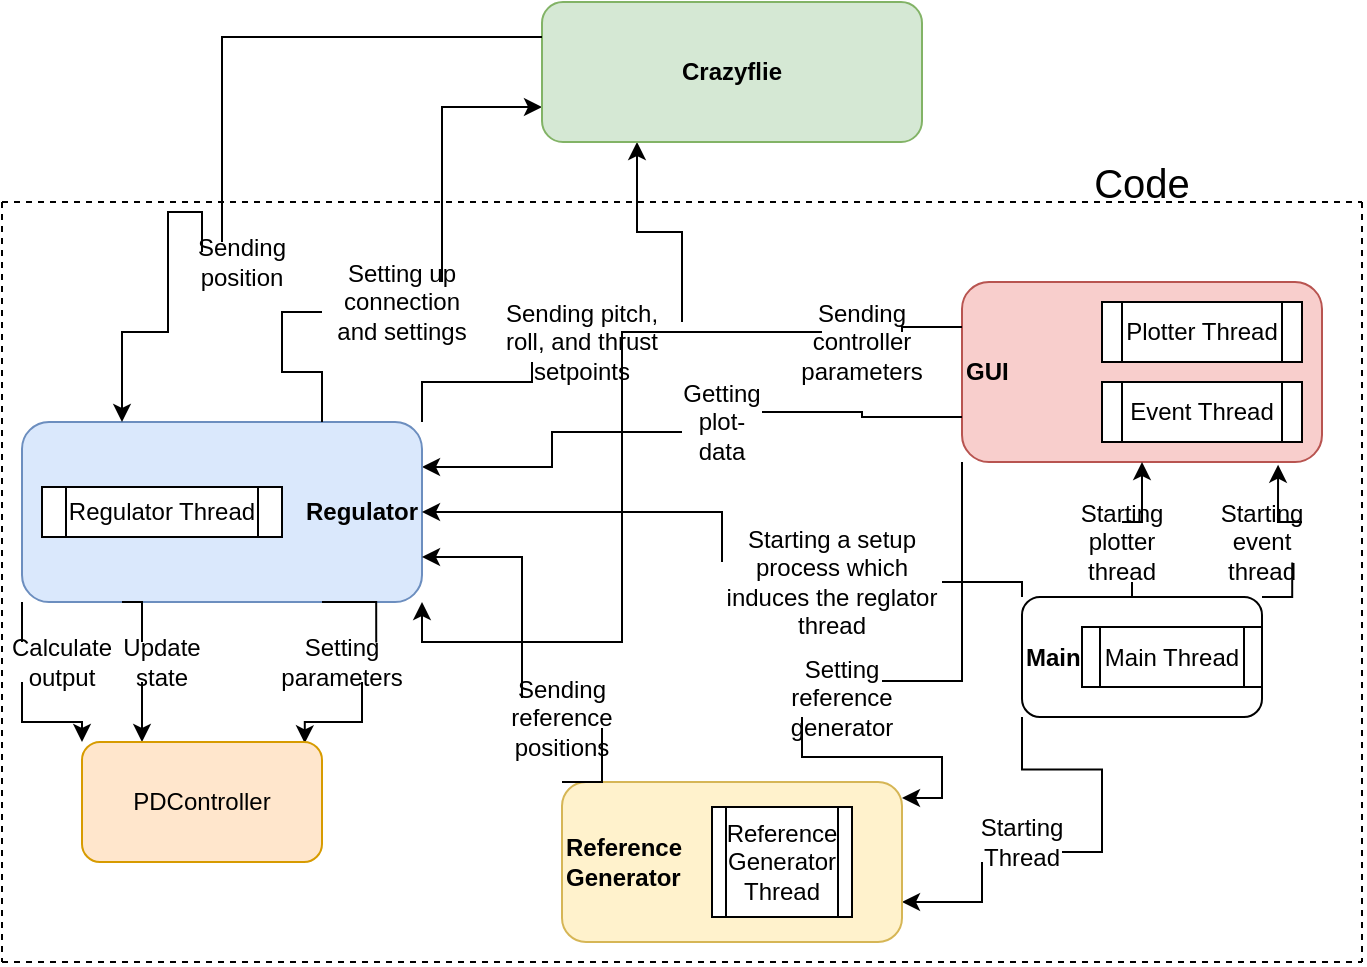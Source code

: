<mxfile version="14.6.9" type="github">
  <diagram id="C5RBs43oDa-KdzZeNtuy" name="Page-1">
    <mxGraphModel dx="782" dy="1606" grid="1" gridSize="10" guides="1" tooltips="1" connect="1" arrows="1" fold="1" page="1" pageScale="1" pageWidth="827" pageHeight="1169" math="0" shadow="0">
      <root>
        <mxCell id="WIyWlLk6GJQsqaUBKTNV-0" />
        <mxCell id="WIyWlLk6GJQsqaUBKTNV-1" parent="WIyWlLk6GJQsqaUBKTNV-0" />
        <mxCell id="HP9yCGofDi-nLFGb6gz2-20" style="edgeStyle=orthogonalEdgeStyle;rounded=0;orthogonalLoop=1;jettySize=auto;html=1;exitX=0;exitY=0.25;exitDx=0;exitDy=0;entryX=1;entryY=1;entryDx=0;entryDy=0;startArrow=none;" edge="1" parent="WIyWlLk6GJQsqaUBKTNV-1" source="HP9yCGofDi-nLFGb6gz2-21" target="HP9yCGofDi-nLFGb6gz2-4">
          <mxGeometry relative="1" as="geometry" />
        </mxCell>
        <mxCell id="HP9yCGofDi-nLFGb6gz2-62" style="edgeStyle=orthogonalEdgeStyle;rounded=0;orthogonalLoop=1;jettySize=auto;html=1;exitX=0;exitY=0.75;exitDx=0;exitDy=0;entryX=1;entryY=0.25;entryDx=0;entryDy=0;startArrow=none;" edge="1" parent="WIyWlLk6GJQsqaUBKTNV-1" source="HP9yCGofDi-nLFGb6gz2-63" target="HP9yCGofDi-nLFGb6gz2-4">
          <mxGeometry relative="1" as="geometry" />
        </mxCell>
        <mxCell id="HP9yCGofDi-nLFGb6gz2-65" style="edgeStyle=orthogonalEdgeStyle;rounded=0;orthogonalLoop=1;jettySize=auto;html=1;exitX=0;exitY=1;exitDx=0;exitDy=0;entryX=1;entryY=0.1;entryDx=0;entryDy=0;entryPerimeter=0;startArrow=none;" edge="1" parent="WIyWlLk6GJQsqaUBKTNV-1" source="HP9yCGofDi-nLFGb6gz2-66" target="HP9yCGofDi-nLFGb6gz2-51">
          <mxGeometry relative="1" as="geometry" />
        </mxCell>
        <mxCell id="WIyWlLk6GJQsqaUBKTNV-7" value="&lt;b&gt;&lt;font style=&quot;font-size: 12px&quot;&gt;GUI&lt;/font&gt;&lt;/b&gt;" style="rounded=1;whiteSpace=wrap;html=1;fontSize=12;glass=0;strokeWidth=1;shadow=0;align=left;fillColor=#f8cecc;strokeColor=#b85450;" parent="WIyWlLk6GJQsqaUBKTNV-1" vertex="1">
          <mxGeometry x="600" y="80" width="180" height="90" as="geometry" />
        </mxCell>
        <mxCell id="HP9yCGofDi-nLFGb6gz2-1" value="Plotter Thread" style="shape=process;whiteSpace=wrap;html=1;backgroundOutline=1;" vertex="1" parent="WIyWlLk6GJQsqaUBKTNV-1">
          <mxGeometry x="670" y="90" width="100" height="30" as="geometry" />
        </mxCell>
        <mxCell id="HP9yCGofDi-nLFGb6gz2-2" value="Event Thread" style="shape=process;whiteSpace=wrap;html=1;backgroundOutline=1;" vertex="1" parent="WIyWlLk6GJQsqaUBKTNV-1">
          <mxGeometry x="670" y="130" width="100" height="30" as="geometry" />
        </mxCell>
        <mxCell id="HP9yCGofDi-nLFGb6gz2-8" style="edgeStyle=orthogonalEdgeStyle;rounded=0;orthogonalLoop=1;jettySize=auto;html=1;exitX=1;exitY=0;exitDx=0;exitDy=0;entryX=0.25;entryY=1;entryDx=0;entryDy=0;startArrow=none;" edge="1" parent="WIyWlLk6GJQsqaUBKTNV-1" source="HP9yCGofDi-nLFGb6gz2-9" target="HP9yCGofDi-nLFGb6gz2-7">
          <mxGeometry relative="1" as="geometry" />
        </mxCell>
        <mxCell id="HP9yCGofDi-nLFGb6gz2-11" style="edgeStyle=orthogonalEdgeStyle;rounded=0;orthogonalLoop=1;jettySize=auto;html=1;exitX=0.75;exitY=0;exitDx=0;exitDy=0;entryX=0;entryY=0.75;entryDx=0;entryDy=0;startArrow=none;" edge="1" parent="WIyWlLk6GJQsqaUBKTNV-1" source="HP9yCGofDi-nLFGb6gz2-12" target="HP9yCGofDi-nLFGb6gz2-7">
          <mxGeometry relative="1" as="geometry" />
        </mxCell>
        <mxCell id="HP9yCGofDi-nLFGb6gz2-34" style="edgeStyle=orthogonalEdgeStyle;rounded=0;orthogonalLoop=1;jettySize=auto;html=1;exitX=0;exitY=1;exitDx=0;exitDy=0;entryX=0;entryY=0;entryDx=0;entryDy=0;startArrow=none;" edge="1" parent="WIyWlLk6GJQsqaUBKTNV-1" source="HP9yCGofDi-nLFGb6gz2-35" target="HP9yCGofDi-nLFGb6gz2-29">
          <mxGeometry relative="1" as="geometry" />
        </mxCell>
        <mxCell id="HP9yCGofDi-nLFGb6gz2-37" style="edgeStyle=orthogonalEdgeStyle;rounded=0;orthogonalLoop=1;jettySize=auto;html=1;exitX=0.25;exitY=1;exitDx=0;exitDy=0;entryX=0.25;entryY=0;entryDx=0;entryDy=0;startArrow=none;" edge="1" parent="WIyWlLk6GJQsqaUBKTNV-1" source="HP9yCGofDi-nLFGb6gz2-40" target="HP9yCGofDi-nLFGb6gz2-29">
          <mxGeometry relative="1" as="geometry" />
        </mxCell>
        <mxCell id="HP9yCGofDi-nLFGb6gz2-42" style="edgeStyle=orthogonalEdgeStyle;rounded=0;orthogonalLoop=1;jettySize=auto;html=1;exitX=0.75;exitY=1;exitDx=0;exitDy=0;entryX=0.928;entryY=0.011;entryDx=0;entryDy=0;entryPerimeter=0;startArrow=none;" edge="1" parent="WIyWlLk6GJQsqaUBKTNV-1" source="HP9yCGofDi-nLFGb6gz2-43" target="HP9yCGofDi-nLFGb6gz2-29">
          <mxGeometry relative="1" as="geometry" />
        </mxCell>
        <mxCell id="HP9yCGofDi-nLFGb6gz2-4" value="&lt;b&gt;&lt;font style=&quot;font-size: 12px&quot;&gt;Regulator&lt;/font&gt;&lt;/b&gt;" style="rounded=1;whiteSpace=wrap;html=1;fontSize=12;glass=0;strokeWidth=1;shadow=0;align=right;fillColor=#dae8fc;strokeColor=#6c8ebf;" vertex="1" parent="WIyWlLk6GJQsqaUBKTNV-1">
          <mxGeometry x="130" y="150" width="200" height="90" as="geometry" />
        </mxCell>
        <mxCell id="HP9yCGofDi-nLFGb6gz2-5" value="Regulator Thread" style="shape=process;whiteSpace=wrap;html=1;backgroundOutline=1;" vertex="1" parent="WIyWlLk6GJQsqaUBKTNV-1">
          <mxGeometry x="140" y="182.5" width="120" height="25" as="geometry" />
        </mxCell>
        <mxCell id="HP9yCGofDi-nLFGb6gz2-17" style="edgeStyle=orthogonalEdgeStyle;rounded=0;orthogonalLoop=1;jettySize=auto;html=1;exitX=0;exitY=0.25;exitDx=0;exitDy=0;entryX=0.25;entryY=0;entryDx=0;entryDy=0;startArrow=none;" edge="1" parent="WIyWlLk6GJQsqaUBKTNV-1" source="HP9yCGofDi-nLFGb6gz2-16" target="HP9yCGofDi-nLFGb6gz2-4">
          <mxGeometry relative="1" as="geometry">
            <Array as="points">
              <mxPoint x="203" y="45" />
              <mxPoint x="203" y="105" />
            </Array>
          </mxGeometry>
        </mxCell>
        <mxCell id="HP9yCGofDi-nLFGb6gz2-7" value="&lt;b&gt;&lt;font style=&quot;font-size: 12px&quot;&gt;Crazyflie&lt;/font&gt;&lt;/b&gt;" style="rounded=1;whiteSpace=wrap;html=1;fontSize=12;glass=0;strokeWidth=1;shadow=0;align=center;fillColor=#d5e8d4;strokeColor=#82b366;" vertex="1" parent="WIyWlLk6GJQsqaUBKTNV-1">
          <mxGeometry x="390" y="-60" width="190" height="70" as="geometry" />
        </mxCell>
        <mxCell id="HP9yCGofDi-nLFGb6gz2-9" value="Sending pitch, roll, and thrust setpoints" style="text;html=1;strokeColor=none;fillColor=none;align=center;verticalAlign=middle;whiteSpace=wrap;rounded=0;" vertex="1" parent="WIyWlLk6GJQsqaUBKTNV-1">
          <mxGeometry x="360" y="100" width="100" height="20" as="geometry" />
        </mxCell>
        <mxCell id="HP9yCGofDi-nLFGb6gz2-10" value="" style="edgeStyle=orthogonalEdgeStyle;rounded=0;orthogonalLoop=1;jettySize=auto;html=1;exitX=1;exitY=0;exitDx=0;exitDy=0;entryX=0.25;entryY=1;entryDx=0;entryDy=0;endArrow=none;" edge="1" parent="WIyWlLk6GJQsqaUBKTNV-1" source="HP9yCGofDi-nLFGb6gz2-4" target="HP9yCGofDi-nLFGb6gz2-9">
          <mxGeometry relative="1" as="geometry">
            <mxPoint x="420" y="150" as="sourcePoint" />
            <mxPoint x="407.5" y="70" as="targetPoint" />
            <Array as="points">
              <mxPoint x="330" y="130" />
              <mxPoint x="385" y="130" />
            </Array>
          </mxGeometry>
        </mxCell>
        <mxCell id="HP9yCGofDi-nLFGb6gz2-12" value="Setting up connection and settings" style="text;html=1;strokeColor=none;fillColor=none;align=center;verticalAlign=middle;whiteSpace=wrap;rounded=0;" vertex="1" parent="WIyWlLk6GJQsqaUBKTNV-1">
          <mxGeometry x="280" y="80" width="80" height="20" as="geometry" />
        </mxCell>
        <mxCell id="HP9yCGofDi-nLFGb6gz2-13" value="" style="edgeStyle=orthogonalEdgeStyle;rounded=0;orthogonalLoop=1;jettySize=auto;html=1;exitX=0.75;exitY=0;exitDx=0;exitDy=0;entryX=0;entryY=0.75;entryDx=0;entryDy=0;endArrow=none;" edge="1" parent="WIyWlLk6GJQsqaUBKTNV-1" source="HP9yCGofDi-nLFGb6gz2-4" target="HP9yCGofDi-nLFGb6gz2-12">
          <mxGeometry relative="1" as="geometry">
            <mxPoint x="347.5" y="150" as="sourcePoint" />
            <mxPoint x="360" y="52.5" as="targetPoint" />
          </mxGeometry>
        </mxCell>
        <mxCell id="HP9yCGofDi-nLFGb6gz2-16" value="Sending position" style="text;html=1;strokeColor=none;fillColor=none;align=center;verticalAlign=middle;whiteSpace=wrap;rounded=0;" vertex="1" parent="WIyWlLk6GJQsqaUBKTNV-1">
          <mxGeometry x="220" y="60" width="40" height="20" as="geometry" />
        </mxCell>
        <mxCell id="HP9yCGofDi-nLFGb6gz2-18" value="" style="edgeStyle=orthogonalEdgeStyle;rounded=0;orthogonalLoop=1;jettySize=auto;html=1;exitX=0;exitY=0.25;exitDx=0;exitDy=0;entryX=0.25;entryY=0;entryDx=0;entryDy=0;endArrow=none;" edge="1" parent="WIyWlLk6GJQsqaUBKTNV-1" source="HP9yCGofDi-nLFGb6gz2-7" target="HP9yCGofDi-nLFGb6gz2-16">
          <mxGeometry relative="1" as="geometry">
            <mxPoint x="360" y="17.5" as="sourcePoint" />
            <mxPoint x="202.5" y="150" as="targetPoint" />
          </mxGeometry>
        </mxCell>
        <mxCell id="HP9yCGofDi-nLFGb6gz2-21" value="Sending controller parameters" style="text;html=1;strokeColor=none;fillColor=none;align=center;verticalAlign=middle;whiteSpace=wrap;rounded=0;" vertex="1" parent="WIyWlLk6GJQsqaUBKTNV-1">
          <mxGeometry x="530" y="100" width="40" height="20" as="geometry" />
        </mxCell>
        <mxCell id="HP9yCGofDi-nLFGb6gz2-22" value="" style="edgeStyle=orthogonalEdgeStyle;rounded=0;orthogonalLoop=1;jettySize=auto;html=1;exitX=0;exitY=0.25;exitDx=0;exitDy=0;entryX=1;entryY=0.25;entryDx=0;entryDy=0;endArrow=none;" edge="1" parent="WIyWlLk6GJQsqaUBKTNV-1" source="WIyWlLk6GJQsqaUBKTNV-7" target="HP9yCGofDi-nLFGb6gz2-21">
          <mxGeometry relative="1" as="geometry">
            <mxPoint x="600" y="102.5" as="sourcePoint" />
            <mxPoint x="420" y="172.5" as="targetPoint" />
          </mxGeometry>
        </mxCell>
        <mxCell id="HP9yCGofDi-nLFGb6gz2-26" style="edgeStyle=orthogonalEdgeStyle;rounded=0;orthogonalLoop=1;jettySize=auto;html=1;exitX=0;exitY=0;exitDx=0;exitDy=0;entryX=1;entryY=0.5;entryDx=0;entryDy=0;startArrow=none;" edge="1" parent="WIyWlLk6GJQsqaUBKTNV-1" source="HP9yCGofDi-nLFGb6gz2-27" target="HP9yCGofDi-nLFGb6gz2-4">
          <mxGeometry relative="1" as="geometry" />
        </mxCell>
        <mxCell id="HP9yCGofDi-nLFGb6gz2-45" style="edgeStyle=orthogonalEdgeStyle;rounded=0;orthogonalLoop=1;jettySize=auto;html=1;exitX=0.5;exitY=0;exitDx=0;exitDy=0;entryX=0.5;entryY=1;entryDx=0;entryDy=0;startArrow=none;" edge="1" parent="WIyWlLk6GJQsqaUBKTNV-1" source="HP9yCGofDi-nLFGb6gz2-46" target="WIyWlLk6GJQsqaUBKTNV-7">
          <mxGeometry relative="1" as="geometry" />
        </mxCell>
        <mxCell id="HP9yCGofDi-nLFGb6gz2-48" style="edgeStyle=orthogonalEdgeStyle;rounded=0;orthogonalLoop=1;jettySize=auto;html=1;exitX=1;exitY=0;exitDx=0;exitDy=0;entryX=0.878;entryY=1.015;entryDx=0;entryDy=0;entryPerimeter=0;startArrow=none;" edge="1" parent="WIyWlLk6GJQsqaUBKTNV-1" source="HP9yCGofDi-nLFGb6gz2-49" target="WIyWlLk6GJQsqaUBKTNV-7">
          <mxGeometry relative="1" as="geometry" />
        </mxCell>
        <mxCell id="HP9yCGofDi-nLFGb6gz2-53" style="edgeStyle=orthogonalEdgeStyle;rounded=0;orthogonalLoop=1;jettySize=auto;html=1;exitX=0;exitY=1;exitDx=0;exitDy=0;entryX=1;entryY=0.75;entryDx=0;entryDy=0;startArrow=none;" edge="1" parent="WIyWlLk6GJQsqaUBKTNV-1" source="HP9yCGofDi-nLFGb6gz2-54" target="HP9yCGofDi-nLFGb6gz2-51">
          <mxGeometry relative="1" as="geometry" />
        </mxCell>
        <mxCell id="HP9yCGofDi-nLFGb6gz2-24" value="&lt;b&gt;Main&lt;/b&gt;" style="rounded=1;whiteSpace=wrap;html=1;align=left;" vertex="1" parent="WIyWlLk6GJQsqaUBKTNV-1">
          <mxGeometry x="630" y="237.5" width="120" height="60" as="geometry" />
        </mxCell>
        <mxCell id="HP9yCGofDi-nLFGb6gz2-25" value="Main Thread" style="shape=process;whiteSpace=wrap;html=1;backgroundOutline=1;" vertex="1" parent="WIyWlLk6GJQsqaUBKTNV-1">
          <mxGeometry x="660" y="252.5" width="90" height="30" as="geometry" />
        </mxCell>
        <mxCell id="HP9yCGofDi-nLFGb6gz2-27" value="Starting a setup process which induces the reglator thread" style="text;html=1;strokeColor=none;fillColor=none;align=center;verticalAlign=middle;whiteSpace=wrap;rounded=0;" vertex="1" parent="WIyWlLk6GJQsqaUBKTNV-1">
          <mxGeometry x="480" y="220" width="110" height="20" as="geometry" />
        </mxCell>
        <mxCell id="HP9yCGofDi-nLFGb6gz2-28" value="" style="edgeStyle=orthogonalEdgeStyle;rounded=0;orthogonalLoop=1;jettySize=auto;html=1;exitX=0;exitY=0;exitDx=0;exitDy=0;entryX=1;entryY=0.5;entryDx=0;entryDy=0;endArrow=none;" edge="1" parent="WIyWlLk6GJQsqaUBKTNV-1" source="HP9yCGofDi-nLFGb6gz2-24" target="HP9yCGofDi-nLFGb6gz2-27">
          <mxGeometry relative="1" as="geometry">
            <mxPoint x="510" y="220" as="sourcePoint" />
            <mxPoint x="420" y="195" as="targetPoint" />
            <Array as="points">
              <mxPoint x="630" y="230" />
            </Array>
          </mxGeometry>
        </mxCell>
        <mxCell id="HP9yCGofDi-nLFGb6gz2-29" value="PDController" style="rounded=1;whiteSpace=wrap;html=1;fillColor=#ffe6cc;strokeColor=#d79b00;" vertex="1" parent="WIyWlLk6GJQsqaUBKTNV-1">
          <mxGeometry x="160" y="310" width="120" height="60" as="geometry" />
        </mxCell>
        <mxCell id="HP9yCGofDi-nLFGb6gz2-35" value="Calculate output" style="text;html=1;strokeColor=none;fillColor=none;align=center;verticalAlign=middle;whiteSpace=wrap;rounded=0;" vertex="1" parent="WIyWlLk6GJQsqaUBKTNV-1">
          <mxGeometry x="130" y="260" width="40" height="20" as="geometry" />
        </mxCell>
        <mxCell id="HP9yCGofDi-nLFGb6gz2-36" value="" style="edgeStyle=orthogonalEdgeStyle;rounded=0;orthogonalLoop=1;jettySize=auto;html=1;exitX=0;exitY=1;exitDx=0;exitDy=0;entryX=0;entryY=0;entryDx=0;entryDy=0;endArrow=none;" edge="1" parent="WIyWlLk6GJQsqaUBKTNV-1" source="HP9yCGofDi-nLFGb6gz2-4" target="HP9yCGofDi-nLFGb6gz2-35">
          <mxGeometry relative="1" as="geometry">
            <mxPoint x="130" y="240" as="sourcePoint" />
            <mxPoint x="160" y="310" as="targetPoint" />
          </mxGeometry>
        </mxCell>
        <mxCell id="HP9yCGofDi-nLFGb6gz2-40" value="Update state" style="text;html=1;strokeColor=none;fillColor=none;align=center;verticalAlign=middle;whiteSpace=wrap;rounded=0;" vertex="1" parent="WIyWlLk6GJQsqaUBKTNV-1">
          <mxGeometry x="180" y="260" width="40" height="20" as="geometry" />
        </mxCell>
        <mxCell id="HP9yCGofDi-nLFGb6gz2-41" value="" style="edgeStyle=orthogonalEdgeStyle;rounded=0;orthogonalLoop=1;jettySize=auto;html=1;exitX=0.25;exitY=1;exitDx=0;exitDy=0;entryX=0.25;entryY=0;entryDx=0;entryDy=0;endArrow=none;" edge="1" parent="WIyWlLk6GJQsqaUBKTNV-1" source="HP9yCGofDi-nLFGb6gz2-4" target="HP9yCGofDi-nLFGb6gz2-40">
          <mxGeometry relative="1" as="geometry">
            <mxPoint x="180" y="240" as="sourcePoint" />
            <mxPoint x="190" y="310" as="targetPoint" />
          </mxGeometry>
        </mxCell>
        <mxCell id="HP9yCGofDi-nLFGb6gz2-43" value="Setting parameters" style="text;html=1;strokeColor=none;fillColor=none;align=center;verticalAlign=middle;whiteSpace=wrap;rounded=0;" vertex="1" parent="WIyWlLk6GJQsqaUBKTNV-1">
          <mxGeometry x="270" y="260" width="40" height="20" as="geometry" />
        </mxCell>
        <mxCell id="HP9yCGofDi-nLFGb6gz2-44" value="" style="edgeStyle=orthogonalEdgeStyle;rounded=0;orthogonalLoop=1;jettySize=auto;html=1;exitX=0.75;exitY=1;exitDx=0;exitDy=0;entryX=0.928;entryY=0.011;entryDx=0;entryDy=0;entryPerimeter=0;endArrow=none;" edge="1" parent="WIyWlLk6GJQsqaUBKTNV-1" source="HP9yCGofDi-nLFGb6gz2-4" target="HP9yCGofDi-nLFGb6gz2-43">
          <mxGeometry relative="1" as="geometry">
            <mxPoint x="280" y="240" as="sourcePoint" />
            <mxPoint x="271.36" y="310.66" as="targetPoint" />
          </mxGeometry>
        </mxCell>
        <mxCell id="HP9yCGofDi-nLFGb6gz2-46" value="Starting plotter thread" style="text;html=1;strokeColor=none;fillColor=none;align=center;verticalAlign=middle;whiteSpace=wrap;rounded=0;" vertex="1" parent="WIyWlLk6GJQsqaUBKTNV-1">
          <mxGeometry x="660" y="200" width="40" height="20" as="geometry" />
        </mxCell>
        <mxCell id="HP9yCGofDi-nLFGb6gz2-47" value="" style="edgeStyle=orthogonalEdgeStyle;rounded=0;orthogonalLoop=1;jettySize=auto;html=1;exitX=0.5;exitY=0;exitDx=0;exitDy=0;entryX=0.5;entryY=1;entryDx=0;entryDy=0;endArrow=none;" edge="1" parent="WIyWlLk6GJQsqaUBKTNV-1" source="HP9yCGofDi-nLFGb6gz2-24">
          <mxGeometry relative="1" as="geometry">
            <mxPoint x="690" y="237.5" as="sourcePoint" />
            <mxPoint x="685" y="230" as="targetPoint" />
          </mxGeometry>
        </mxCell>
        <mxCell id="HP9yCGofDi-nLFGb6gz2-49" value="Starting event thread" style="text;html=1;strokeColor=none;fillColor=none;align=center;verticalAlign=middle;whiteSpace=wrap;rounded=0;" vertex="1" parent="WIyWlLk6GJQsqaUBKTNV-1">
          <mxGeometry x="730" y="200" width="40" height="20" as="geometry" />
        </mxCell>
        <mxCell id="HP9yCGofDi-nLFGb6gz2-50" value="" style="edgeStyle=orthogonalEdgeStyle;rounded=0;orthogonalLoop=1;jettySize=auto;html=1;exitX=1;exitY=0;exitDx=0;exitDy=0;entryX=0.878;entryY=1.015;entryDx=0;entryDy=0;entryPerimeter=0;endArrow=none;" edge="1" parent="WIyWlLk6GJQsqaUBKTNV-1" source="HP9yCGofDi-nLFGb6gz2-24" target="HP9yCGofDi-nLFGb6gz2-49">
          <mxGeometry relative="1" as="geometry">
            <mxPoint x="750" y="237.5" as="sourcePoint" />
            <mxPoint x="758.04" y="171.35" as="targetPoint" />
          </mxGeometry>
        </mxCell>
        <mxCell id="HP9yCGofDi-nLFGb6gz2-56" style="edgeStyle=orthogonalEdgeStyle;rounded=0;orthogonalLoop=1;jettySize=auto;html=1;exitX=0;exitY=0;exitDx=0;exitDy=0;entryX=1;entryY=0.75;entryDx=0;entryDy=0;startArrow=none;" edge="1" parent="WIyWlLk6GJQsqaUBKTNV-1" source="HP9yCGofDi-nLFGb6gz2-57" target="HP9yCGofDi-nLFGb6gz2-4">
          <mxGeometry relative="1" as="geometry" />
        </mxCell>
        <mxCell id="HP9yCGofDi-nLFGb6gz2-51" value="&lt;b&gt;Reference &lt;br&gt;Generator&lt;/b&gt;" style="rounded=1;whiteSpace=wrap;html=1;align=left;fillColor=#fff2cc;strokeColor=#d6b656;" vertex="1" parent="WIyWlLk6GJQsqaUBKTNV-1">
          <mxGeometry x="400" y="330" width="170" height="80" as="geometry" />
        </mxCell>
        <mxCell id="HP9yCGofDi-nLFGb6gz2-52" value="Reference Generator Thread" style="shape=process;whiteSpace=wrap;html=1;backgroundOutline=1;" vertex="1" parent="WIyWlLk6GJQsqaUBKTNV-1">
          <mxGeometry x="475" y="342.5" width="70" height="55" as="geometry" />
        </mxCell>
        <mxCell id="HP9yCGofDi-nLFGb6gz2-54" value="Starting Thread" style="text;html=1;strokeColor=none;fillColor=none;align=center;verticalAlign=middle;whiteSpace=wrap;rounded=0;" vertex="1" parent="WIyWlLk6GJQsqaUBKTNV-1">
          <mxGeometry x="610" y="350" width="40" height="20" as="geometry" />
        </mxCell>
        <mxCell id="HP9yCGofDi-nLFGb6gz2-55" value="" style="edgeStyle=orthogonalEdgeStyle;rounded=0;orthogonalLoop=1;jettySize=auto;html=1;exitX=0;exitY=1;exitDx=0;exitDy=0;entryX=1;entryY=0.75;entryDx=0;entryDy=0;endArrow=none;" edge="1" parent="WIyWlLk6GJQsqaUBKTNV-1" source="HP9yCGofDi-nLFGb6gz2-24" target="HP9yCGofDi-nLFGb6gz2-54">
          <mxGeometry relative="1" as="geometry">
            <mxPoint x="630" y="297.5" as="sourcePoint" />
            <mxPoint x="570" y="390" as="targetPoint" />
          </mxGeometry>
        </mxCell>
        <mxCell id="HP9yCGofDi-nLFGb6gz2-57" value="Sending reference positions" style="text;html=1;strokeColor=none;fillColor=none;align=center;verticalAlign=middle;whiteSpace=wrap;rounded=0;" vertex="1" parent="WIyWlLk6GJQsqaUBKTNV-1">
          <mxGeometry x="380" y="288" width="40" height="20" as="geometry" />
        </mxCell>
        <mxCell id="HP9yCGofDi-nLFGb6gz2-58" value="" style="edgeStyle=orthogonalEdgeStyle;rounded=0;orthogonalLoop=1;jettySize=auto;html=1;exitX=0;exitY=0;exitDx=0;exitDy=0;entryX=1;entryY=0.75;entryDx=0;entryDy=0;endArrow=none;" edge="1" parent="WIyWlLk6GJQsqaUBKTNV-1" source="HP9yCGofDi-nLFGb6gz2-51" target="HP9yCGofDi-nLFGb6gz2-57">
          <mxGeometry relative="1" as="geometry">
            <mxPoint x="400" y="330" as="sourcePoint" />
            <mxPoint x="330" y="217.5" as="targetPoint" />
          </mxGeometry>
        </mxCell>
        <mxCell id="HP9yCGofDi-nLFGb6gz2-63" value="Getting plot-data" style="text;html=1;strokeColor=none;fillColor=none;align=center;verticalAlign=middle;whiteSpace=wrap;rounded=0;" vertex="1" parent="WIyWlLk6GJQsqaUBKTNV-1">
          <mxGeometry x="460" y="140" width="40" height="20" as="geometry" />
        </mxCell>
        <mxCell id="HP9yCGofDi-nLFGb6gz2-64" value="" style="edgeStyle=orthogonalEdgeStyle;rounded=0;orthogonalLoop=1;jettySize=auto;html=1;exitX=0;exitY=0.75;exitDx=0;exitDy=0;entryX=1;entryY=0.25;entryDx=0;entryDy=0;endArrow=none;" edge="1" parent="WIyWlLk6GJQsqaUBKTNV-1" source="WIyWlLk6GJQsqaUBKTNV-7" target="HP9yCGofDi-nLFGb6gz2-63">
          <mxGeometry relative="1" as="geometry">
            <mxPoint x="600" y="147.5" as="sourcePoint" />
            <mxPoint x="330" y="172.5" as="targetPoint" />
          </mxGeometry>
        </mxCell>
        <mxCell id="HP9yCGofDi-nLFGb6gz2-66" value="Setting reference generator" style="text;html=1;strokeColor=none;fillColor=none;align=center;verticalAlign=middle;whiteSpace=wrap;rounded=0;" vertex="1" parent="WIyWlLk6GJQsqaUBKTNV-1">
          <mxGeometry x="520" y="277.5" width="40" height="20" as="geometry" />
        </mxCell>
        <mxCell id="HP9yCGofDi-nLFGb6gz2-67" value="" style="edgeStyle=orthogonalEdgeStyle;rounded=0;orthogonalLoop=1;jettySize=auto;html=1;exitX=0;exitY=1;exitDx=0;exitDy=0;entryX=1;entryY=0.1;entryDx=0;entryDy=0;entryPerimeter=0;endArrow=none;" edge="1" parent="WIyWlLk6GJQsqaUBKTNV-1" source="WIyWlLk6GJQsqaUBKTNV-7" target="HP9yCGofDi-nLFGb6gz2-66">
          <mxGeometry relative="1" as="geometry">
            <mxPoint x="600" y="170" as="sourcePoint" />
            <mxPoint x="570" y="338" as="targetPoint" />
          </mxGeometry>
        </mxCell>
        <mxCell id="HP9yCGofDi-nLFGb6gz2-68" value="" style="endArrow=none;dashed=1;html=1;" edge="1" parent="WIyWlLk6GJQsqaUBKTNV-1">
          <mxGeometry width="50" height="50" relative="1" as="geometry">
            <mxPoint x="120" y="40" as="sourcePoint" />
            <mxPoint x="800" y="40" as="targetPoint" />
          </mxGeometry>
        </mxCell>
        <mxCell id="HP9yCGofDi-nLFGb6gz2-70" value="" style="endArrow=none;dashed=1;html=1;" edge="1" parent="WIyWlLk6GJQsqaUBKTNV-1">
          <mxGeometry width="50" height="50" relative="1" as="geometry">
            <mxPoint x="800" y="40" as="sourcePoint" />
            <mxPoint x="800" y="420" as="targetPoint" />
          </mxGeometry>
        </mxCell>
        <mxCell id="HP9yCGofDi-nLFGb6gz2-71" value="" style="endArrow=none;dashed=1;html=1;" edge="1" parent="WIyWlLk6GJQsqaUBKTNV-1">
          <mxGeometry width="50" height="50" relative="1" as="geometry">
            <mxPoint x="120" y="420" as="sourcePoint" />
            <mxPoint x="800" y="420" as="targetPoint" />
          </mxGeometry>
        </mxCell>
        <mxCell id="HP9yCGofDi-nLFGb6gz2-72" value="" style="endArrow=none;dashed=1;html=1;" edge="1" parent="WIyWlLk6GJQsqaUBKTNV-1">
          <mxGeometry width="50" height="50" relative="1" as="geometry">
            <mxPoint x="120" y="40" as="sourcePoint" />
            <mxPoint x="120" y="420" as="targetPoint" />
          </mxGeometry>
        </mxCell>
        <mxCell id="HP9yCGofDi-nLFGb6gz2-73" value="&lt;font style=&quot;font-size: 20px&quot;&gt;Code&lt;/font&gt;" style="text;html=1;strokeColor=none;fillColor=none;align=center;verticalAlign=middle;whiteSpace=wrap;rounded=0;" vertex="1" parent="WIyWlLk6GJQsqaUBKTNV-1">
          <mxGeometry x="670" y="20" width="40" height="20" as="geometry" />
        </mxCell>
      </root>
    </mxGraphModel>
  </diagram>
</mxfile>
